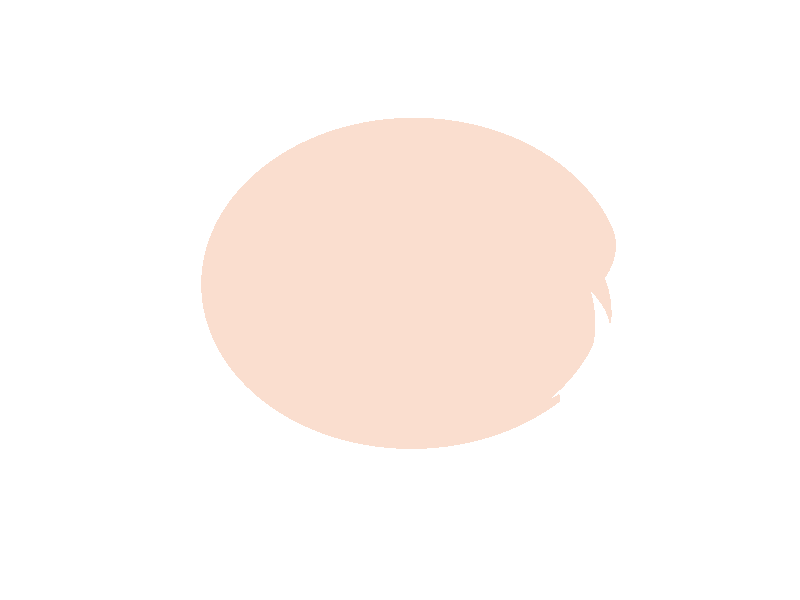 //=========================================
// Broken egg shape and texture
// -----------------------------------------
// Made for Persistence of vision 3.6
//==========================================  
// Copyright 2003 Gilles Tran http://www.oyonale.com
// -----------------------------------------
// This work is licensed under the Creative Commons Attribution License. 
// To view a copy of this license, visit http://creativecommons.org/licenses/by/2.0/ 
// or send a letter to Creative Commons, 559 Nathan Abbott Way, Stanford, California 94305, USA.
// You are free:
// - to copy, distribute, display, and perform the work
// - to make derivative works
// - to make commercial use of the work
// Under the following conditions:
// - Attribution. You must give the original author credit.
// - For any reuse or distribution, you must make clear to others the license terms of this work.
// - Any of these conditions can be waived if you get permission from the copyright holder.
// Your fair use and other rights are in no way affected by the above. 
//==========================================  
#include "colors.inc"
global_settings{
    assumed_gamma 1
    radiosity{
        count 200 error_bound 0.1
        recursion_limit 3
        brightness 1
        normal on
    }
}
camera { location -z*40+y*15 direction z*2.3 look_at y*5}

#declare C_Sun=rgb<0.95,0.91,0.78>;
#declare C_Lum=C_Sun;
light_source {-z*100 color C_Lum*1.4 rotate x*70 rotate y*110
    area_light 3*x,3*z 10,10 jitter adaptive 3
}


//==============================================
// Egg
//==============================================
#declare C_Egg=C_Sun*0.8+<0.2,0.0,0.0>;
#declare T_Egg=texture{
    pigment{
        bozo
        pigment_map{
            [0 C_Egg]
            [0.5 C_Egg]
        }
    }
    normal{granite 0.1 scale 1/20}
    finish {ambient 0.05 diffuse 1 specular 0.1 roughness 0.1 }
}
#declare Egg=sphere{0,7.5 scale <0.65,0.98,0.65>}

#declare EggInt=sphere{0,7.45 scale <0.65,0.98,0.65>}

#declare EggHole=prism {
    linear_spline
    conic_sweep 
    0,   8,  21,
    <-2.2 ,0>,<-3.1,  2.05>,<-2.1,1.9>,<-1.85,3.12>,<-1.12, 3.25>,<0.2,  4.5>,<-0.12,  3.17>,
    < 2.32, 3.22>,<1.07, 2.471>,<3.01,  1.21>,<1.51,0.22>,<3.11,-0.875>,<1.29,-1.23>,
    <2.11,-1.54>,<0.81,-1.32>,<-0.412,-3.12>,<-1.21,-2.05>,<-0.899,-4.21>,<-2.05,-2.61>,
    <-4.33,-2.12>,<-2.2 ,0>
    scale <0.25,1,0.25>
}                        


#declare EggBroken=difference{
   object{Egg}
   object{EggHole}
   object{EggInt}
   texture{T_Egg}
}

object{EggBroken rotate z*80 rotate -y*135 translate y*5.5}
plane{y,0 texture{pigment{White} finish{ambient 0 diffuse 1}}}